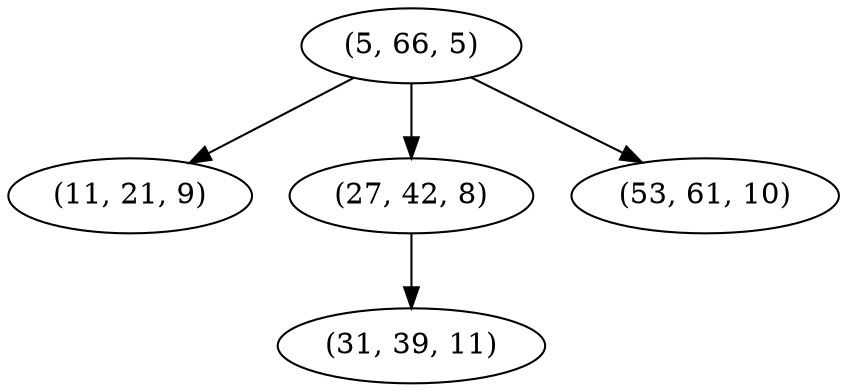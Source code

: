 digraph tree {
    "(5, 66, 5)";
    "(11, 21, 9)";
    "(27, 42, 8)";
    "(31, 39, 11)";
    "(53, 61, 10)";
    "(5, 66, 5)" -> "(11, 21, 9)";
    "(5, 66, 5)" -> "(27, 42, 8)";
    "(5, 66, 5)" -> "(53, 61, 10)";
    "(27, 42, 8)" -> "(31, 39, 11)";
}
